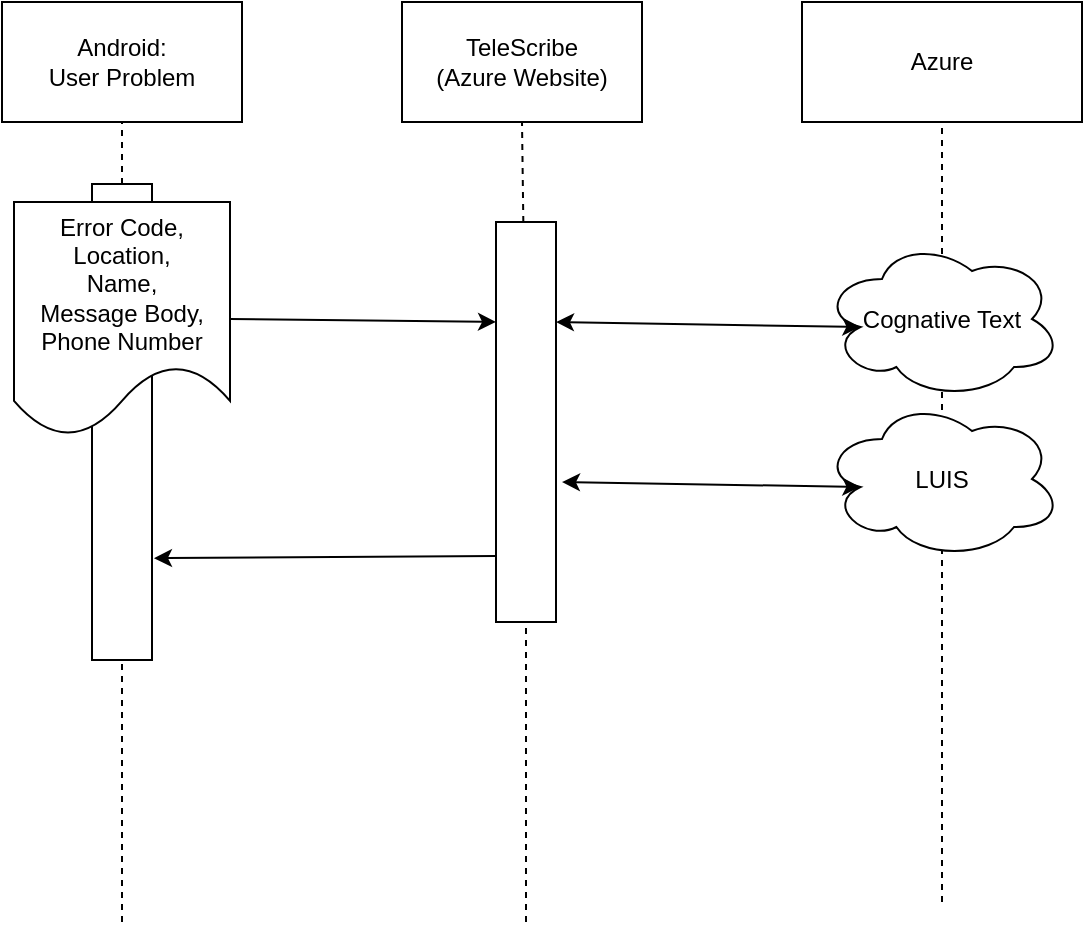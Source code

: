 <mxfile version="10.5.9" type="device"><diagram id="TPD6TugZUwE-z33HPK8J" name="Page-1"><mxGraphModel dx="918" dy="682" grid="1" gridSize="10" guides="1" tooltips="1" connect="1" arrows="1" fold="1" page="1" pageScale="1" pageWidth="850" pageHeight="1100" math="0" shadow="0"><root><mxCell id="0"/><mxCell id="1" parent="0"/><mxCell id="0VqQdwZRt6NrmVU-uTud-15" value="" style="rounded=0;whiteSpace=wrap;html=1;" vertex="1" parent="1"><mxGeometry x="165" y="171" width="30" height="238" as="geometry"/></mxCell><mxCell id="0VqQdwZRt6NrmVU-uTud-1" value="Android:&lt;br&gt;User Problem" style="rounded=0;whiteSpace=wrap;html=1;" vertex="1" parent="1"><mxGeometry x="120" y="80" width="120" height="60" as="geometry"/></mxCell><mxCell id="0VqQdwZRt6NrmVU-uTud-3" value="TeleScribe&lt;br&gt;(Azure Website)&lt;br&gt;" style="rounded=0;whiteSpace=wrap;html=1;" vertex="1" parent="1"><mxGeometry x="320" y="80" width="120" height="60" as="geometry"/></mxCell><mxCell id="0VqQdwZRt6NrmVU-uTud-4" value="" style="endArrow=none;dashed=1;html=1;entryX=0.5;entryY=1;entryDx=0;entryDy=0;" edge="1" parent="1" source="0VqQdwZRt6NrmVU-uTud-15" target="0VqQdwZRt6NrmVU-uTud-1"><mxGeometry width="50" height="50" relative="1" as="geometry"><mxPoint x="180" y="420" as="sourcePoint"/><mxPoint x="170" y="320" as="targetPoint"/></mxGeometry></mxCell><mxCell id="0VqQdwZRt6NrmVU-uTud-2" value="Error Code,&lt;br&gt;Location,&lt;br&gt;Name,&lt;br&gt;Message Body,&lt;br&gt;Phone Number&lt;br&gt;" style="shape=document;whiteSpace=wrap;html=1;boundedLbl=1;" vertex="1" parent="1"><mxGeometry x="126" y="180" width="108" height="117" as="geometry"/></mxCell><mxCell id="0VqQdwZRt6NrmVU-uTud-5" value="" style="endArrow=none;dashed=1;html=1;entryX=0.5;entryY=1;entryDx=0;entryDy=0;" edge="1" parent="1" source="0VqQdwZRt6NrmVU-uTud-10" target="0VqQdwZRt6NrmVU-uTud-3"><mxGeometry width="50" height="50" relative="1" as="geometry"><mxPoint x="380" y="420" as="sourcePoint"/><mxPoint x="170" y="440" as="targetPoint"/></mxGeometry></mxCell><mxCell id="0VqQdwZRt6NrmVU-uTud-8" value="Azure" style="rounded=0;whiteSpace=wrap;html=1;direction=south;" vertex="1" parent="1"><mxGeometry x="520" y="80" width="140" height="60" as="geometry"/></mxCell><mxCell id="0VqQdwZRt6NrmVU-uTud-9" value="" style="endArrow=none;dashed=1;html=1;entryX=1;entryY=0.5;entryDx=0;entryDy=0;" edge="1" parent="1" target="0VqQdwZRt6NrmVU-uTud-8"><mxGeometry width="50" height="50" relative="1" as="geometry"><mxPoint x="590" y="530" as="sourcePoint"/><mxPoint x="170" y="440" as="targetPoint"/></mxGeometry></mxCell><mxCell id="0VqQdwZRt6NrmVU-uTud-6" value="Cognative Text" style="ellipse;shape=cloud;whiteSpace=wrap;html=1;" vertex="1" parent="1"><mxGeometry x="530" y="198.5" width="120" height="80" as="geometry"/></mxCell><mxCell id="0VqQdwZRt6NrmVU-uTud-7" value="LUIS" style="ellipse;shape=cloud;whiteSpace=wrap;html=1;" vertex="1" parent="1"><mxGeometry x="530" y="278.5" width="120" height="80" as="geometry"/></mxCell><mxCell id="0VqQdwZRt6NrmVU-uTud-10" value="" style="rounded=0;whiteSpace=wrap;html=1;" vertex="1" parent="1"><mxGeometry x="367" y="190" width="30" height="200" as="geometry"/></mxCell><mxCell id="0VqQdwZRt6NrmVU-uTud-11" value="" style="endArrow=none;dashed=1;html=1;entryX=0.5;entryY=1;entryDx=0;entryDy=0;" edge="1" parent="1" target="0VqQdwZRt6NrmVU-uTud-10"><mxGeometry width="50" height="50" relative="1" as="geometry"><mxPoint x="382" y="540" as="sourcePoint"/><mxPoint x="380" y="140" as="targetPoint"/></mxGeometry></mxCell><mxCell id="0VqQdwZRt6NrmVU-uTud-12" value="" style="endArrow=classic;html=1;entryX=0;entryY=0.25;entryDx=0;entryDy=0;exitX=1;exitY=0.5;exitDx=0;exitDy=0;" edge="1" parent="1" source="0VqQdwZRt6NrmVU-uTud-2" target="0VqQdwZRt6NrmVU-uTud-10"><mxGeometry width="50" height="50" relative="1" as="geometry"><mxPoint x="120" y="490" as="sourcePoint"/><mxPoint x="170" y="440" as="targetPoint"/></mxGeometry></mxCell><mxCell id="0VqQdwZRt6NrmVU-uTud-13" value="" style="endArrow=classic;startArrow=classic;html=1;entryX=0.16;entryY=0.55;entryDx=0;entryDy=0;entryPerimeter=0;exitX=1;exitY=0.25;exitDx=0;exitDy=0;" edge="1" parent="1" source="0VqQdwZRt6NrmVU-uTud-10" target="0VqQdwZRt6NrmVU-uTud-6"><mxGeometry width="50" height="50" relative="1" as="geometry"><mxPoint x="120" y="490" as="sourcePoint"/><mxPoint x="170" y="440" as="targetPoint"/></mxGeometry></mxCell><mxCell id="0VqQdwZRt6NrmVU-uTud-14" value="" style="endArrow=classic;startArrow=classic;html=1;exitX=1.1;exitY=0.65;exitDx=0;exitDy=0;exitPerimeter=0;entryX=0.16;entryY=0.55;entryDx=0;entryDy=0;entryPerimeter=0;" edge="1" parent="1" source="0VqQdwZRt6NrmVU-uTud-10" target="0VqQdwZRt6NrmVU-uTud-7"><mxGeometry width="50" height="50" relative="1" as="geometry"><mxPoint x="470" y="390" as="sourcePoint"/><mxPoint x="520" y="340" as="targetPoint"/></mxGeometry></mxCell><mxCell id="0VqQdwZRt6NrmVU-uTud-16" value="" style="endArrow=none;dashed=1;html=1;entryX=0.5;entryY=1;entryDx=0;entryDy=0;" edge="1" parent="1" target="0VqQdwZRt6NrmVU-uTud-15"><mxGeometry width="50" height="50" relative="1" as="geometry"><mxPoint x="180" y="540" as="sourcePoint"/><mxPoint x="180" y="140" as="targetPoint"/></mxGeometry></mxCell><mxCell id="0VqQdwZRt6NrmVU-uTud-18" value="" style="endArrow=classic;html=1;exitX=0;exitY=0.835;exitDx=0;exitDy=0;exitPerimeter=0;entryX=1.033;entryY=0.786;entryDx=0;entryDy=0;entryPerimeter=0;" edge="1" parent="1" source="0VqQdwZRt6NrmVU-uTud-10" target="0VqQdwZRt6NrmVU-uTud-15"><mxGeometry width="50" height="50" relative="1" as="geometry"><mxPoint x="120" y="610" as="sourcePoint"/><mxPoint x="250" y="340" as="targetPoint"/></mxGeometry></mxCell></root></mxGraphModel></diagram></mxfile>